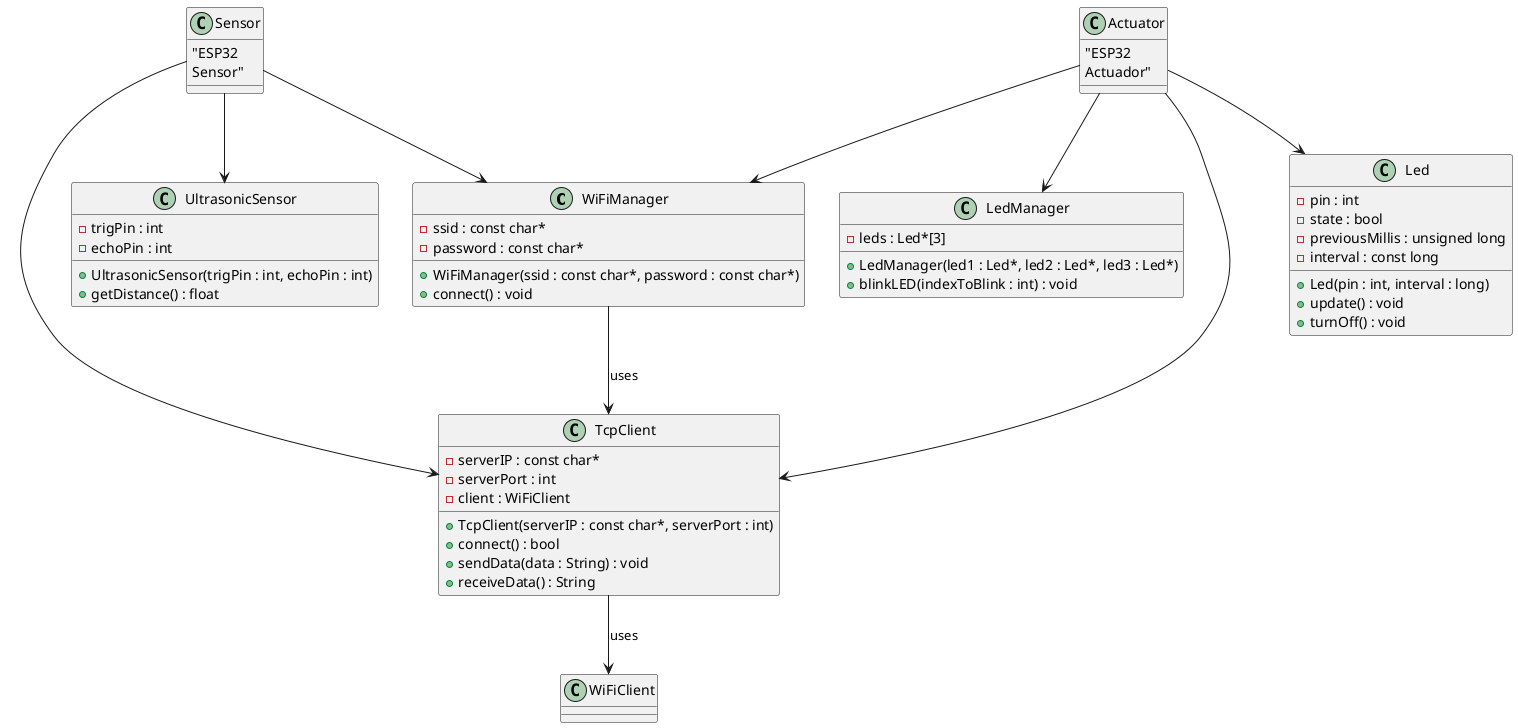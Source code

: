 @startuml

class WiFiManager {
  -ssid : const char*
  -password : const char*
  +WiFiManager(ssid : const char*, password : const char*)
  +connect() : void
}

class TcpClient {
  -serverIP : const char*
  -serverPort : int
  -client : WiFiClient
  +TcpClient(serverIP : const char*, serverPort : int)
  +connect() : bool
  +sendData(data : String) : void
  +receiveData() : String
}

class UltrasonicSensor {
  -trigPin : int
  -echoPin : int
  +UltrasonicSensor(trigPin : int, echoPin : int)
  +getDistance() : float
}

class Led {
  -pin : int
  -state : bool
  -previousMillis : unsigned long
  -interval : const long
  +Led(pin : int, interval : long)
  +update() : void
  +turnOff() : void
}

class LedManager {
  -leds : Led*[3]
  +LedManager(led1 : Led*, led2 : Led*, led3 : Led*)
  +blinkLED(indexToBlink : int) : void
}

WiFiManager --> TcpClient : uses
TcpClient --> WiFiClient : uses

Sensor : "ESP32\nSensor"
Actuator : "ESP32\nActuador"

Sensor --> UltrasonicSensor
Sensor --> WiFiManager
Sensor --> TcpClient

Actuator --> Led
Actuator --> LedManager
Actuator --> WiFiManager
Actuator --> TcpClient

@enduml
